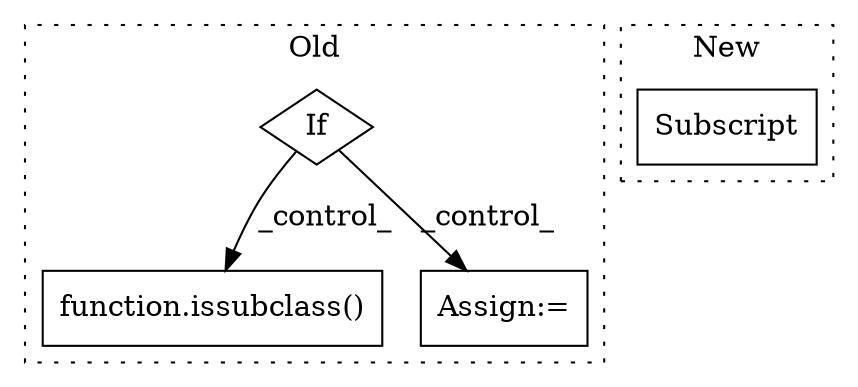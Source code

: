 digraph G {
subgraph cluster0 {
1 [label="function.issubclass()" a="75" s="6509,6569" l="24,10" shape="box"];
3 [label="If" a="96" s="6317" l="3" shape="diamond"];
4 [label="Assign:=" a="68" s="6456" l="3" shape="box"];
label = "Old";
style="dotted";
}
subgraph cluster1 {
2 [label="Subscript" a="63" s="7489,0" l="17,0" shape="box"];
label = "New";
style="dotted";
}
3 -> 4 [label="_control_"];
3 -> 1 [label="_control_"];
}